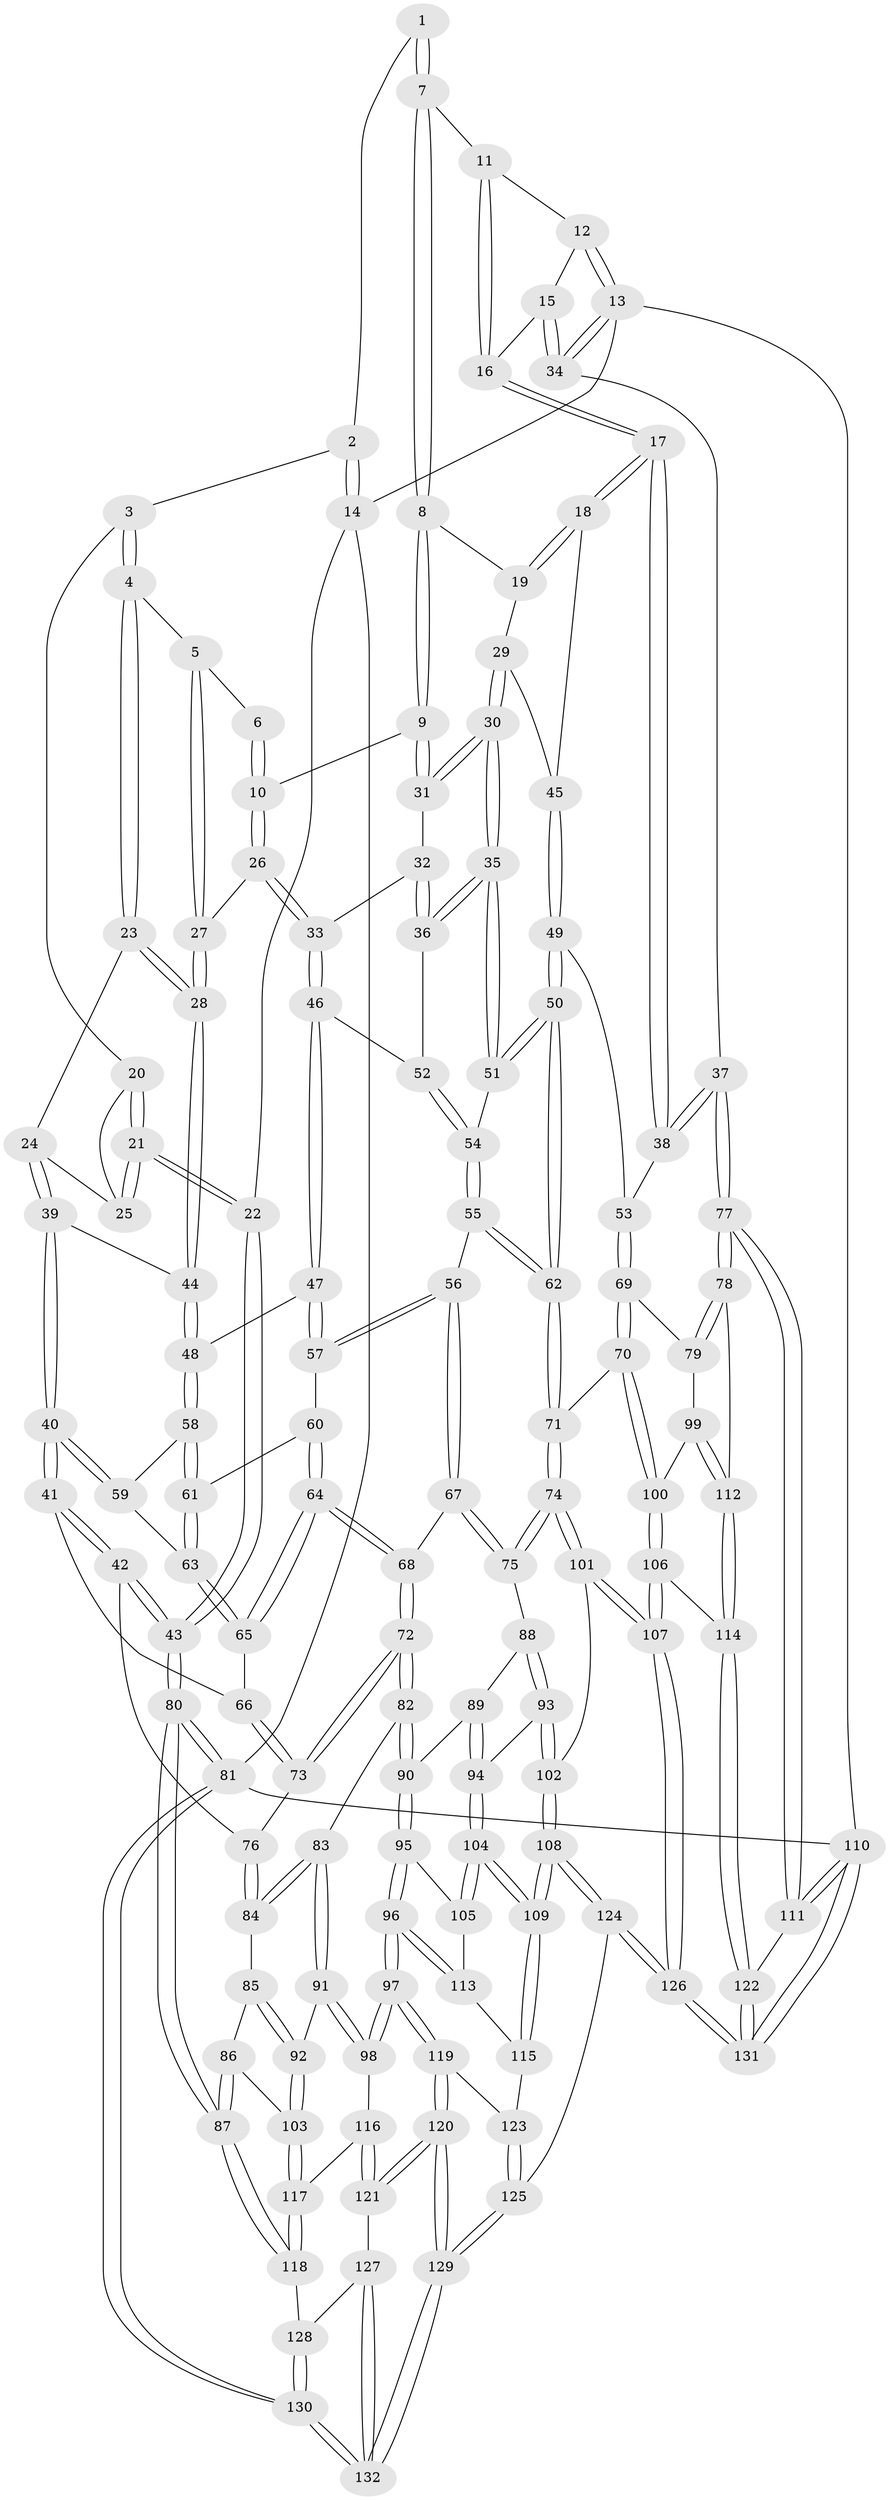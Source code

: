 // Generated by graph-tools (version 1.1) at 2025/38/03/09/25 02:38:46]
// undirected, 132 vertices, 327 edges
graph export_dot {
graph [start="1"]
  node [color=gray90,style=filled];
  1 [pos="+0.7444725131661358+0"];
  2 [pos="+0.35163057189597186+0"];
  3 [pos="+0.36403936178431495+0"];
  4 [pos="+0.3688545498527211+0"];
  5 [pos="+0.3803322046953196+0.00934440152459025"];
  6 [pos="+0.49893481613291113+0.021097914036050984"];
  7 [pos="+0.7707331385158481+0"];
  8 [pos="+0.7499165263518011+0"];
  9 [pos="+0.6731802722062981+0.014984968185481945"];
  10 [pos="+0.5827454400482459+0.0660361477792203"];
  11 [pos="+0.8503216166729655+0"];
  12 [pos="+0.9399058920033779+0"];
  13 [pos="+1+0"];
  14 [pos="+0+0"];
  15 [pos="+0.9939500244085955+0.1540048342547293"];
  16 [pos="+0.9460243165882302+0.15793773112983378"];
  17 [pos="+0.9108401282185389+0.19051539198649095"];
  18 [pos="+0.9047458367254781+0.18788790568986302"];
  19 [pos="+0.8232662615771908+0.10476071669812316"];
  20 [pos="+0.25196221807871655+0.07439524022145122"];
  21 [pos="+0+0.051076968075136425"];
  22 [pos="+0+0.042997191765079955"];
  23 [pos="+0.34378585305535686+0.0970185083552896"];
  24 [pos="+0.26916889093151614+0.17811979183046822"];
  25 [pos="+0.26579053810733066+0.1742448387122127"];
  26 [pos="+0.48546568779505844+0.14496285871845152"];
  27 [pos="+0.4839752668641284+0.14440710439527957"];
  28 [pos="+0.3687314324480153+0.20285184156986108"];
  29 [pos="+0.7733733720641417+0.19339767696052468"];
  30 [pos="+0.7213857422954802+0.18450736550403363"];
  31 [pos="+0.6801530616846003+0.10471104382295528"];
  32 [pos="+0.6116932603387901+0.18757705995275506"];
  33 [pos="+0.49010425758678156+0.1538322987208378"];
  34 [pos="+1+0.14502666467176314"];
  35 [pos="+0.6757976866807923+0.28201127271420884"];
  36 [pos="+0.6185364291674275+0.23738324525180618"];
  37 [pos="+1+0.5215223480917364"];
  38 [pos="+0.9135704344737143+0.3590402901849211"];
  39 [pos="+0.2883963782805457+0.2270829280704325"];
  40 [pos="+0.18257062566543777+0.323852623302566"];
  41 [pos="+0.1295042148340269+0.3428948624246268"];
  42 [pos="+0+0.385603956350145"];
  43 [pos="+0+0.34279459700603965"];
  44 [pos="+0.3409994004446915+0.23301629387753475"];
  45 [pos="+0.7821306621563441+0.20043668294563982"];
  46 [pos="+0.5042322543468866+0.23263758383183497"];
  47 [pos="+0.45975581524044157+0.2795912774367141"];
  48 [pos="+0.3499238369543329+0.24616836202693002"];
  49 [pos="+0.8203165401350219+0.35035898811655375"];
  50 [pos="+0.7212078827049836+0.3639412521292015"];
  51 [pos="+0.6795748699278465+0.30171057938152956"];
  52 [pos="+0.5336281578558727+0.2539135735088806"];
  53 [pos="+0.8444906570549047+0.354801779739681"];
  54 [pos="+0.5565943899019641+0.3206028650038229"];
  55 [pos="+0.523703906727617+0.3952700606009359"];
  56 [pos="+0.5155087783195895+0.39909244528681936"];
  57 [pos="+0.4507815566164479+0.36738218441153425"];
  58 [pos="+0.3559305414010438+0.28043748984142625"];
  59 [pos="+0.28837219945977993+0.36045060935369055"];
  60 [pos="+0.4400395947266974+0.36937036129683876"];
  61 [pos="+0.3859795956526532+0.3572097640540512"];
  62 [pos="+0.6818784502939114+0.4259132072690322"];
  63 [pos="+0.33331984697064193+0.3885406537629311"];
  64 [pos="+0.3921962659648276+0.47057276928714115"];
  65 [pos="+0.3308102514543722+0.41301268295709875"];
  66 [pos="+0.3055985665337257+0.4422672900900858"];
  67 [pos="+0.49422351660863745+0.5552282746892155"];
  68 [pos="+0.4106677558402083+0.5712732519772259"];
  69 [pos="+0.7371164702618291+0.6336761586877548"];
  70 [pos="+0.7309706688611546+0.6342328034798813"];
  71 [pos="+0.6803201519962169+0.6294277587616566"];
  72 [pos="+0.3542551995566566+0.6082507460865471"];
  73 [pos="+0.2816584580636954+0.5089580860434987"];
  74 [pos="+0.6771617549338862+0.6310323578920092"];
  75 [pos="+0.6577638127289136+0.629981375314297"];
  76 [pos="+0+0.3929946221077785"];
  77 [pos="+1+0.6084964450692472"];
  78 [pos="+1+0.6203274283416446"];
  79 [pos="+0.8930501920708898+0.6333879943937841"];
  80 [pos="+0+0.8241265510389323"];
  81 [pos="+0+1"];
  82 [pos="+0.3334074433045024+0.6517586524798918"];
  83 [pos="+0.27280741588571766+0.6730345340571555"];
  84 [pos="+0.10286353816911187+0.5959343329237383"];
  85 [pos="+0.09517676728466405+0.6329275399420287"];
  86 [pos="+0.04582154473804215+0.7453547158675918"];
  87 [pos="+0+0.8056694549713896"];
  88 [pos="+0.5976396601535715+0.6745278117263706"];
  89 [pos="+0.48242020137932506+0.7361375464434826"];
  90 [pos="+0.37017661398071366+0.7040534766752578"];
  91 [pos="+0.22196678622546348+0.7668107923723773"];
  92 [pos="+0.1574350659961202+0.7933474300476886"];
  93 [pos="+0.5304287259786189+0.8077704735839543"];
  94 [pos="+0.49516738740583477+0.7998798438484115"];
  95 [pos="+0.37551507801619827+0.7573754582482009"];
  96 [pos="+0.3077062663666853+0.8737685919117434"];
  97 [pos="+0.30192861353014416+0.8812507167697694"];
  98 [pos="+0.2593403338640337+0.8323352217655382"];
  99 [pos="+0.8124201395771647+0.8202655586872305"];
  100 [pos="+0.7911066658077217+0.8235275476526334"];
  101 [pos="+0.6509402384183169+0.843603412351711"];
  102 [pos="+0.5878371717978528+0.8541209007004823"];
  103 [pos="+0.1472219978116212+0.8009328961275274"];
  104 [pos="+0.464912001937783+0.8336884272238027"];
  105 [pos="+0.414058610955359+0.8155266951921032"];
  106 [pos="+0.770964207381064+0.8579590043039251"];
  107 [pos="+0.6833908128578933+0.8888690081490704"];
  108 [pos="+0.500622358843793+0.92581723103164"];
  109 [pos="+0.4796182248185504+0.9027358214602291"];
  110 [pos="+1+1"];
  111 [pos="+1+0.8614894636919248"];
  112 [pos="+0.8850934813038628+0.8355517495838888"];
  113 [pos="+0.4049258665668355+0.8346721995964782"];
  114 [pos="+0.8587691488952809+0.9114858585679355"];
  115 [pos="+0.39593107970197355+0.894440450949779"];
  116 [pos="+0.1878300566709804+0.8856427734616793"];
  117 [pos="+0.12321720539904561+0.8720085610885334"];
  118 [pos="+0.1170445782987002+0.879206807733502"];
  119 [pos="+0.30232642023675016+0.884376128955241"];
  120 [pos="+0.28730750408730404+0.9251749831870064"];
  121 [pos="+0.2471862518946648+0.9218931160317954"];
  122 [pos="+0.85885339531071+0.9119845467222286"];
  123 [pos="+0.3941789183172002+0.895291960938793"];
  124 [pos="+0.5058269525166262+1"];
  125 [pos="+0.3872153492215384+1"];
  126 [pos="+0.717524130997528+1"];
  127 [pos="+0.1826710646571512+0.950632570136768"];
  128 [pos="+0.11655649749597462+0.8842030221069925"];
  129 [pos="+0.3484261666292914+1"];
  130 [pos="+0+1"];
  131 [pos="+0.8181637625434593+1"];
  132 [pos="+0.17237627982773393+1"];
  1 -- 2;
  1 -- 7;
  1 -- 7;
  2 -- 3;
  2 -- 14;
  2 -- 14;
  3 -- 4;
  3 -- 4;
  3 -- 20;
  4 -- 5;
  4 -- 23;
  4 -- 23;
  5 -- 6;
  5 -- 27;
  5 -- 27;
  6 -- 10;
  6 -- 10;
  7 -- 8;
  7 -- 8;
  7 -- 11;
  8 -- 9;
  8 -- 9;
  8 -- 19;
  9 -- 10;
  9 -- 31;
  9 -- 31;
  10 -- 26;
  10 -- 26;
  11 -- 12;
  11 -- 16;
  11 -- 16;
  12 -- 13;
  12 -- 13;
  12 -- 15;
  13 -- 14;
  13 -- 34;
  13 -- 34;
  13 -- 110;
  14 -- 22;
  14 -- 81;
  15 -- 16;
  15 -- 34;
  15 -- 34;
  16 -- 17;
  16 -- 17;
  17 -- 18;
  17 -- 18;
  17 -- 38;
  17 -- 38;
  18 -- 19;
  18 -- 19;
  18 -- 45;
  19 -- 29;
  20 -- 21;
  20 -- 21;
  20 -- 25;
  21 -- 22;
  21 -- 22;
  21 -- 25;
  21 -- 25;
  22 -- 43;
  22 -- 43;
  23 -- 24;
  23 -- 28;
  23 -- 28;
  24 -- 25;
  24 -- 39;
  24 -- 39;
  26 -- 27;
  26 -- 33;
  26 -- 33;
  27 -- 28;
  27 -- 28;
  28 -- 44;
  28 -- 44;
  29 -- 30;
  29 -- 30;
  29 -- 45;
  30 -- 31;
  30 -- 31;
  30 -- 35;
  30 -- 35;
  31 -- 32;
  32 -- 33;
  32 -- 36;
  32 -- 36;
  33 -- 46;
  33 -- 46;
  34 -- 37;
  35 -- 36;
  35 -- 36;
  35 -- 51;
  35 -- 51;
  36 -- 52;
  37 -- 38;
  37 -- 38;
  37 -- 77;
  37 -- 77;
  38 -- 53;
  39 -- 40;
  39 -- 40;
  39 -- 44;
  40 -- 41;
  40 -- 41;
  40 -- 59;
  40 -- 59;
  41 -- 42;
  41 -- 42;
  41 -- 66;
  42 -- 43;
  42 -- 43;
  42 -- 76;
  43 -- 80;
  43 -- 80;
  44 -- 48;
  44 -- 48;
  45 -- 49;
  45 -- 49;
  46 -- 47;
  46 -- 47;
  46 -- 52;
  47 -- 48;
  47 -- 57;
  47 -- 57;
  48 -- 58;
  48 -- 58;
  49 -- 50;
  49 -- 50;
  49 -- 53;
  50 -- 51;
  50 -- 51;
  50 -- 62;
  50 -- 62;
  51 -- 54;
  52 -- 54;
  52 -- 54;
  53 -- 69;
  53 -- 69;
  54 -- 55;
  54 -- 55;
  55 -- 56;
  55 -- 62;
  55 -- 62;
  56 -- 57;
  56 -- 57;
  56 -- 67;
  56 -- 67;
  57 -- 60;
  58 -- 59;
  58 -- 61;
  58 -- 61;
  59 -- 63;
  60 -- 61;
  60 -- 64;
  60 -- 64;
  61 -- 63;
  61 -- 63;
  62 -- 71;
  62 -- 71;
  63 -- 65;
  63 -- 65;
  64 -- 65;
  64 -- 65;
  64 -- 68;
  64 -- 68;
  65 -- 66;
  66 -- 73;
  66 -- 73;
  67 -- 68;
  67 -- 75;
  67 -- 75;
  68 -- 72;
  68 -- 72;
  69 -- 70;
  69 -- 70;
  69 -- 79;
  70 -- 71;
  70 -- 100;
  70 -- 100;
  71 -- 74;
  71 -- 74;
  72 -- 73;
  72 -- 73;
  72 -- 82;
  72 -- 82;
  73 -- 76;
  74 -- 75;
  74 -- 75;
  74 -- 101;
  74 -- 101;
  75 -- 88;
  76 -- 84;
  76 -- 84;
  77 -- 78;
  77 -- 78;
  77 -- 111;
  77 -- 111;
  78 -- 79;
  78 -- 79;
  78 -- 112;
  79 -- 99;
  80 -- 81;
  80 -- 81;
  80 -- 87;
  80 -- 87;
  81 -- 130;
  81 -- 130;
  81 -- 110;
  82 -- 83;
  82 -- 90;
  82 -- 90;
  83 -- 84;
  83 -- 84;
  83 -- 91;
  83 -- 91;
  84 -- 85;
  85 -- 86;
  85 -- 92;
  85 -- 92;
  86 -- 87;
  86 -- 87;
  86 -- 103;
  87 -- 118;
  87 -- 118;
  88 -- 89;
  88 -- 93;
  88 -- 93;
  89 -- 90;
  89 -- 94;
  89 -- 94;
  90 -- 95;
  90 -- 95;
  91 -- 92;
  91 -- 98;
  91 -- 98;
  92 -- 103;
  92 -- 103;
  93 -- 94;
  93 -- 102;
  93 -- 102;
  94 -- 104;
  94 -- 104;
  95 -- 96;
  95 -- 96;
  95 -- 105;
  96 -- 97;
  96 -- 97;
  96 -- 113;
  96 -- 113;
  97 -- 98;
  97 -- 98;
  97 -- 119;
  97 -- 119;
  98 -- 116;
  99 -- 100;
  99 -- 112;
  99 -- 112;
  100 -- 106;
  100 -- 106;
  101 -- 102;
  101 -- 107;
  101 -- 107;
  102 -- 108;
  102 -- 108;
  103 -- 117;
  103 -- 117;
  104 -- 105;
  104 -- 105;
  104 -- 109;
  104 -- 109;
  105 -- 113;
  106 -- 107;
  106 -- 107;
  106 -- 114;
  107 -- 126;
  107 -- 126;
  108 -- 109;
  108 -- 109;
  108 -- 124;
  108 -- 124;
  109 -- 115;
  109 -- 115;
  110 -- 111;
  110 -- 111;
  110 -- 131;
  110 -- 131;
  111 -- 122;
  112 -- 114;
  112 -- 114;
  113 -- 115;
  114 -- 122;
  114 -- 122;
  115 -- 123;
  116 -- 117;
  116 -- 121;
  116 -- 121;
  117 -- 118;
  117 -- 118;
  118 -- 128;
  119 -- 120;
  119 -- 120;
  119 -- 123;
  120 -- 121;
  120 -- 121;
  120 -- 129;
  120 -- 129;
  121 -- 127;
  122 -- 131;
  122 -- 131;
  123 -- 125;
  123 -- 125;
  124 -- 125;
  124 -- 126;
  124 -- 126;
  125 -- 129;
  125 -- 129;
  126 -- 131;
  126 -- 131;
  127 -- 128;
  127 -- 132;
  127 -- 132;
  128 -- 130;
  128 -- 130;
  129 -- 132;
  129 -- 132;
  130 -- 132;
  130 -- 132;
}
